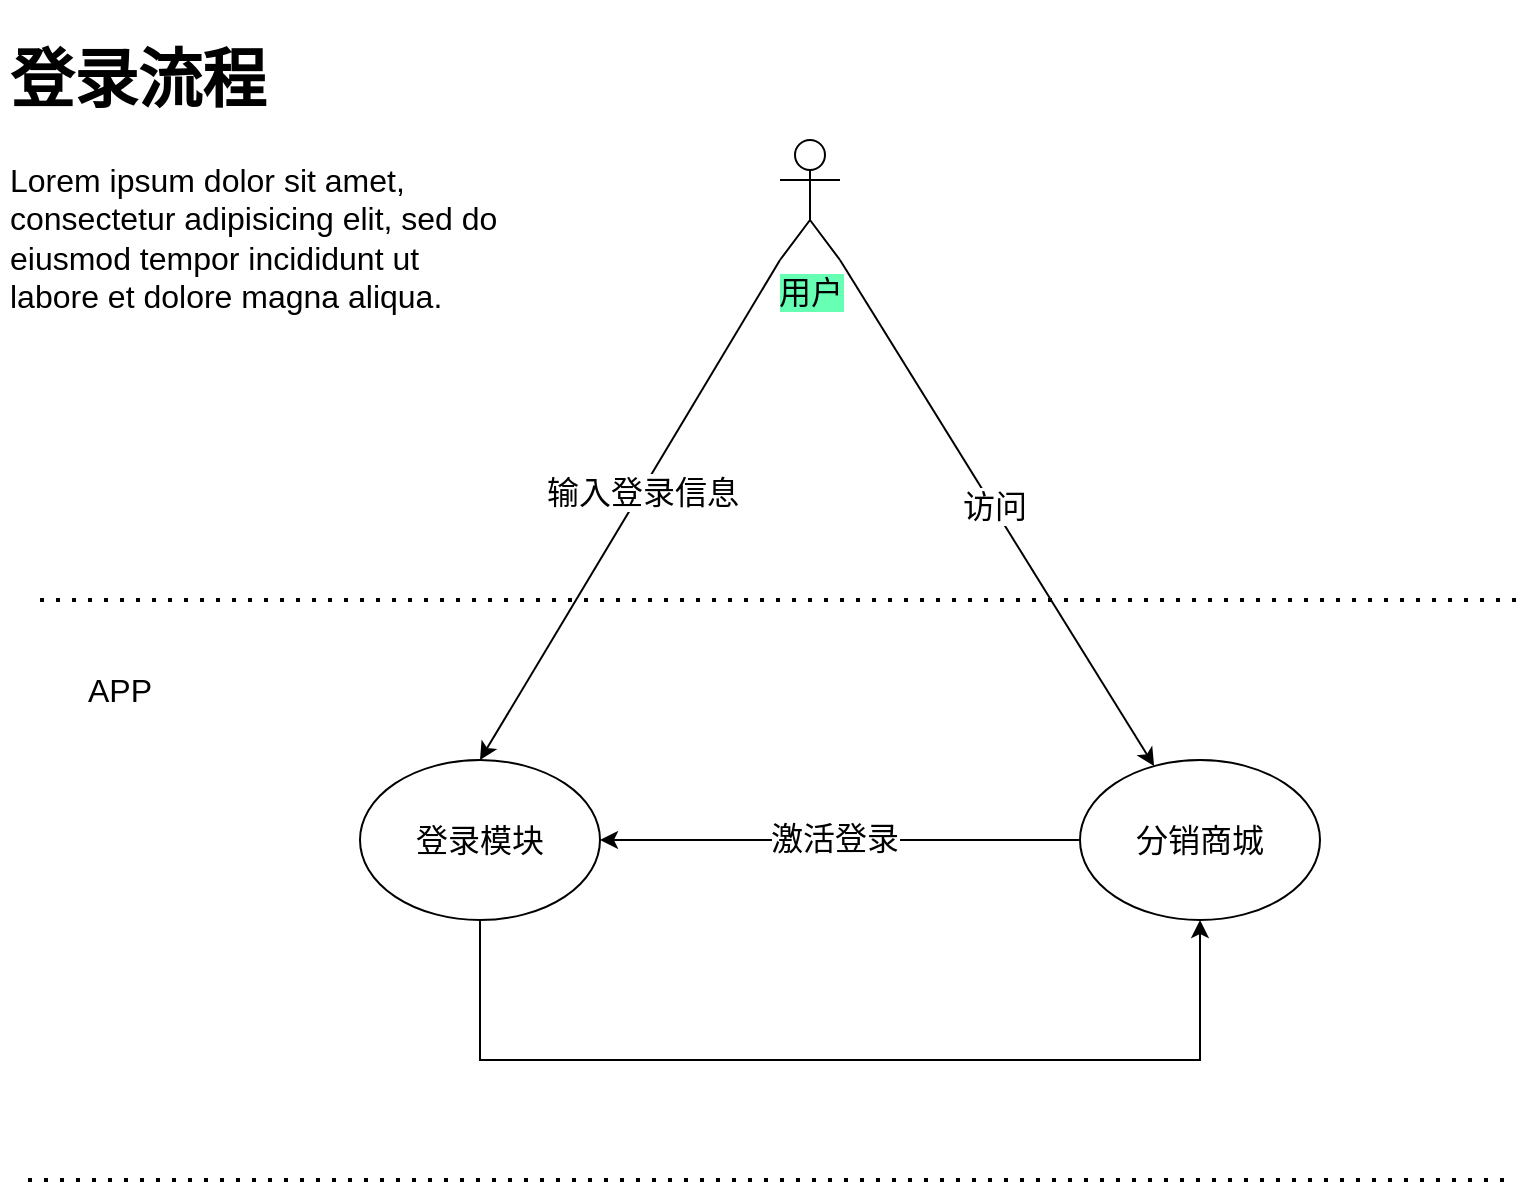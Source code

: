 <mxfile version="14.5.3" type="github">
  <diagram id="IZal-CDfWJfEBjwSl7ik" name="第 1 页">
    <mxGraphModel dx="1052" dy="1079" grid="1" gridSize="10" guides="1" tooltips="1" connect="1" arrows="1" fold="1" page="1" pageScale="1" pageWidth="827" pageHeight="1169" math="0" shadow="0">
      <root>
        <mxCell id="0" />
        <mxCell id="1" parent="0" />
        <mxCell id="C_QCUCFtFb6yNc336R0_-2" value="" style="endArrow=none;dashed=1;html=1;dashPattern=1 3;strokeWidth=2;" edge="1" parent="1">
          <mxGeometry width="50" height="50" relative="1" as="geometry">
            <mxPoint x="50" y="320" as="sourcePoint" />
            <mxPoint x="790" y="320" as="targetPoint" />
          </mxGeometry>
        </mxCell>
        <mxCell id="C_QCUCFtFb6yNc336R0_-3" value="APP" style="text;html=1;strokeColor=none;fillColor=none;align=center;verticalAlign=middle;whiteSpace=wrap;rounded=0;fontSize=16;" vertex="1" parent="1">
          <mxGeometry x="60" y="350" width="60" height="30" as="geometry" />
        </mxCell>
        <mxCell id="C_QCUCFtFb6yNc336R0_-19" style="edgeStyle=orthogonalEdgeStyle;rounded=0;orthogonalLoop=1;jettySize=auto;html=1;exitX=0.5;exitY=1;exitDx=0;exitDy=0;entryX=0.5;entryY=1;entryDx=0;entryDy=0;fontSize=16;" edge="1" parent="1" source="C_QCUCFtFb6yNc336R0_-4" target="C_QCUCFtFb6yNc336R0_-8">
          <mxGeometry relative="1" as="geometry">
            <Array as="points">
              <mxPoint x="270" y="550" />
              <mxPoint x="630" y="550" />
            </Array>
          </mxGeometry>
        </mxCell>
        <mxCell id="C_QCUCFtFb6yNc336R0_-4" value="登录模块" style="ellipse;whiteSpace=wrap;html=1;fontSize=16;" vertex="1" parent="1">
          <mxGeometry x="210" y="400" width="120" height="80" as="geometry" />
        </mxCell>
        <mxCell id="C_QCUCFtFb6yNc336R0_-10" style="rounded=0;orthogonalLoop=1;jettySize=auto;html=1;exitX=1;exitY=1;exitDx=0;exitDy=0;exitPerimeter=0;fontSize=16;" edge="1" parent="1" source="C_QCUCFtFb6yNc336R0_-5" target="C_QCUCFtFb6yNc336R0_-8">
          <mxGeometry relative="1" as="geometry" />
        </mxCell>
        <mxCell id="C_QCUCFtFb6yNc336R0_-13" value="访问" style="edgeLabel;html=1;align=center;verticalAlign=middle;resizable=0;points=[];fontSize=16;" vertex="1" connectable="0" parent="C_QCUCFtFb6yNc336R0_-10">
          <mxGeometry x="-0.031" relative="1" as="geometry">
            <mxPoint x="1" as="offset" />
          </mxGeometry>
        </mxCell>
        <mxCell id="C_QCUCFtFb6yNc336R0_-17" style="edgeStyle=none;rounded=0;orthogonalLoop=1;jettySize=auto;html=1;exitX=0;exitY=1;exitDx=0;exitDy=0;exitPerimeter=0;entryX=0.5;entryY=0;entryDx=0;entryDy=0;fontSize=16;" edge="1" parent="1" source="C_QCUCFtFb6yNc336R0_-5" target="C_QCUCFtFb6yNc336R0_-4">
          <mxGeometry relative="1" as="geometry" />
        </mxCell>
        <mxCell id="C_QCUCFtFb6yNc336R0_-18" value="输入登录信息" style="edgeLabel;html=1;align=center;verticalAlign=middle;resizable=0;points=[];fontSize=16;" vertex="1" connectable="0" parent="C_QCUCFtFb6yNc336R0_-17">
          <mxGeometry x="-0.07" relative="1" as="geometry">
            <mxPoint as="offset" />
          </mxGeometry>
        </mxCell>
        <mxCell id="C_QCUCFtFb6yNc336R0_-5" value="用户" style="shape=umlActor;verticalLabelPosition=bottom;verticalAlign=top;html=1;outlineConnect=0;fontSize=16;labelBackgroundColor=#66FFB3;" vertex="1" parent="1">
          <mxGeometry x="420" y="90" width="30" height="60" as="geometry" />
        </mxCell>
        <mxCell id="C_QCUCFtFb6yNc336R0_-11" style="edgeStyle=none;rounded=0;orthogonalLoop=1;jettySize=auto;html=1;exitX=0;exitY=0.5;exitDx=0;exitDy=0;fontSize=16;" edge="1" parent="1" source="C_QCUCFtFb6yNc336R0_-8" target="C_QCUCFtFb6yNc336R0_-4">
          <mxGeometry relative="1" as="geometry" />
        </mxCell>
        <mxCell id="C_QCUCFtFb6yNc336R0_-12" value="激活登录" style="edgeLabel;html=1;align=center;verticalAlign=middle;resizable=0;points=[];fontSize=16;" vertex="1" connectable="0" parent="C_QCUCFtFb6yNc336R0_-11">
          <mxGeometry x="0.025" y="-1" relative="1" as="geometry">
            <mxPoint as="offset" />
          </mxGeometry>
        </mxCell>
        <mxCell id="C_QCUCFtFb6yNc336R0_-8" value="分销商城" style="ellipse;whiteSpace=wrap;html=1;fontSize=16;" vertex="1" parent="1">
          <mxGeometry x="570" y="400" width="120" height="80" as="geometry" />
        </mxCell>
        <mxCell id="C_QCUCFtFb6yNc336R0_-9" value="" style="endArrow=none;dashed=1;html=1;dashPattern=1 3;strokeWidth=2;" edge="1" parent="1">
          <mxGeometry width="50" height="50" relative="1" as="geometry">
            <mxPoint x="44" y="610" as="sourcePoint" />
            <mxPoint x="784" y="610" as="targetPoint" />
          </mxGeometry>
        </mxCell>
        <mxCell id="C_QCUCFtFb6yNc336R0_-15" value="&lt;h1&gt;登录流程&lt;/h1&gt;&lt;p&gt;Lorem ipsum dolor sit amet, consectetur adipisicing elit, sed do eiusmod tempor incididunt ut labore et dolore magna aliqua.&lt;/p&gt;" style="text;html=1;strokeColor=none;fillColor=none;spacing=5;spacingTop=-20;whiteSpace=wrap;overflow=hidden;rounded=0;fontSize=16;" vertex="1" parent="1">
          <mxGeometry x="30" y="30" width="260" height="150" as="geometry" />
        </mxCell>
      </root>
    </mxGraphModel>
  </diagram>
</mxfile>
